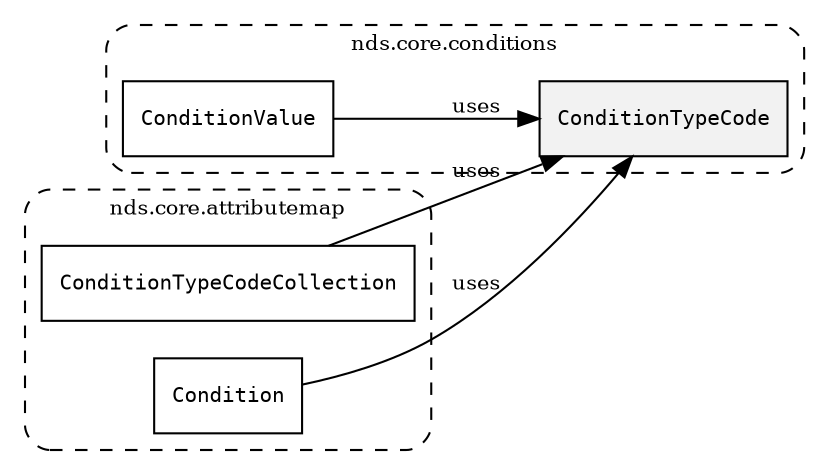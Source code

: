 /**
 * This dot file creates symbol collaboration diagram for ConditionTypeCode.
 */
digraph ZSERIO
{
    node [shape=box, fontsize=10];
    rankdir="LR";
    fontsize=10;
    tooltip="ConditionTypeCode collaboration diagram";

    subgraph "cluster_nds.core.conditions"
    {
        style="dashed, rounded";
        label="nds.core.conditions";
        tooltip="Package nds.core.conditions";
        href="../../../content/packages/nds.core.conditions.html#Package-nds-core-conditions";
        target="_parent";

        "ConditionTypeCode" [style="filled", fillcolor="#0000000D", target="_parent", label=<<font face="monospace"><table align="center" border="0" cellspacing="0" cellpadding="0"><tr><td href="../../../content/packages/nds.core.conditions.html#Enum-ConditionTypeCode" title="Enum defined in nds.core.conditions">ConditionTypeCode</td></tr></table></font>>];
        "ConditionValue" [target="_parent", label=<<font face="monospace"><table align="center" border="0" cellspacing="0" cellpadding="0"><tr><td href="../../../content/packages/nds.core.conditions.html#Choice-ConditionValue" title="Choice defined in nds.core.conditions">ConditionValue</td></tr></table></font>>];
    }

    subgraph "cluster_nds.core.attributemap"
    {
        style="dashed, rounded";
        label="nds.core.attributemap";
        tooltip="Package nds.core.attributemap";
        href="../../../content/packages/nds.core.attributemap.html#Package-nds-core-attributemap";
        target="_parent";

        "ConditionTypeCodeCollection" [target="_parent", label=<<font face="monospace"><table align="center" border="0" cellspacing="0" cellpadding="0"><tr><td href="../../../content/packages/nds.core.attributemap.html#Structure-ConditionTypeCodeCollection" title="Structure defined in nds.core.attributemap">ConditionTypeCodeCollection</td></tr></table></font>>];
        "Condition" [target="_parent", label=<<font face="monospace"><table align="center" border="0" cellspacing="0" cellpadding="0"><tr><td href="../../../content/packages/nds.core.attributemap.html#Structure-Condition" title="Structure defined in nds.core.attributemap">Condition</td></tr></table></font>>];
    }

    "ConditionTypeCodeCollection" -> "ConditionTypeCode" [label="uses", fontsize=10];
    "Condition" -> "ConditionTypeCode" [label="uses", fontsize=10];
    "ConditionValue" -> "ConditionTypeCode" [label="uses", fontsize=10];
}
